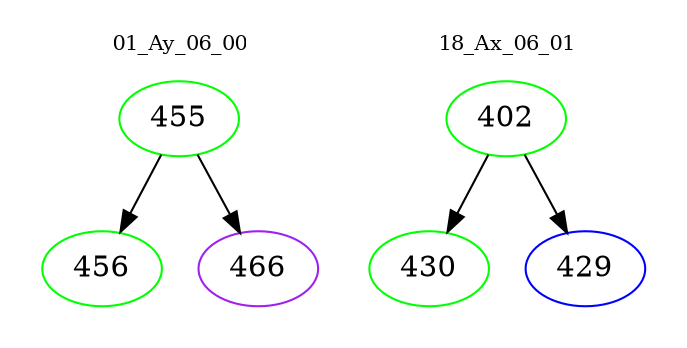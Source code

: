 digraph{
subgraph cluster_0 {
color = white
label = "01_Ay_06_00";
fontsize=10;
T0_455 [label="455", color="green"]
T0_455 -> T0_456 [color="black"]
T0_456 [label="456", color="green"]
T0_455 -> T0_466 [color="black"]
T0_466 [label="466", color="purple"]
}
subgraph cluster_1 {
color = white
label = "18_Ax_06_01";
fontsize=10;
T1_402 [label="402", color="green"]
T1_402 -> T1_430 [color="black"]
T1_430 [label="430", color="green"]
T1_402 -> T1_429 [color="black"]
T1_429 [label="429", color="blue"]
}
}
